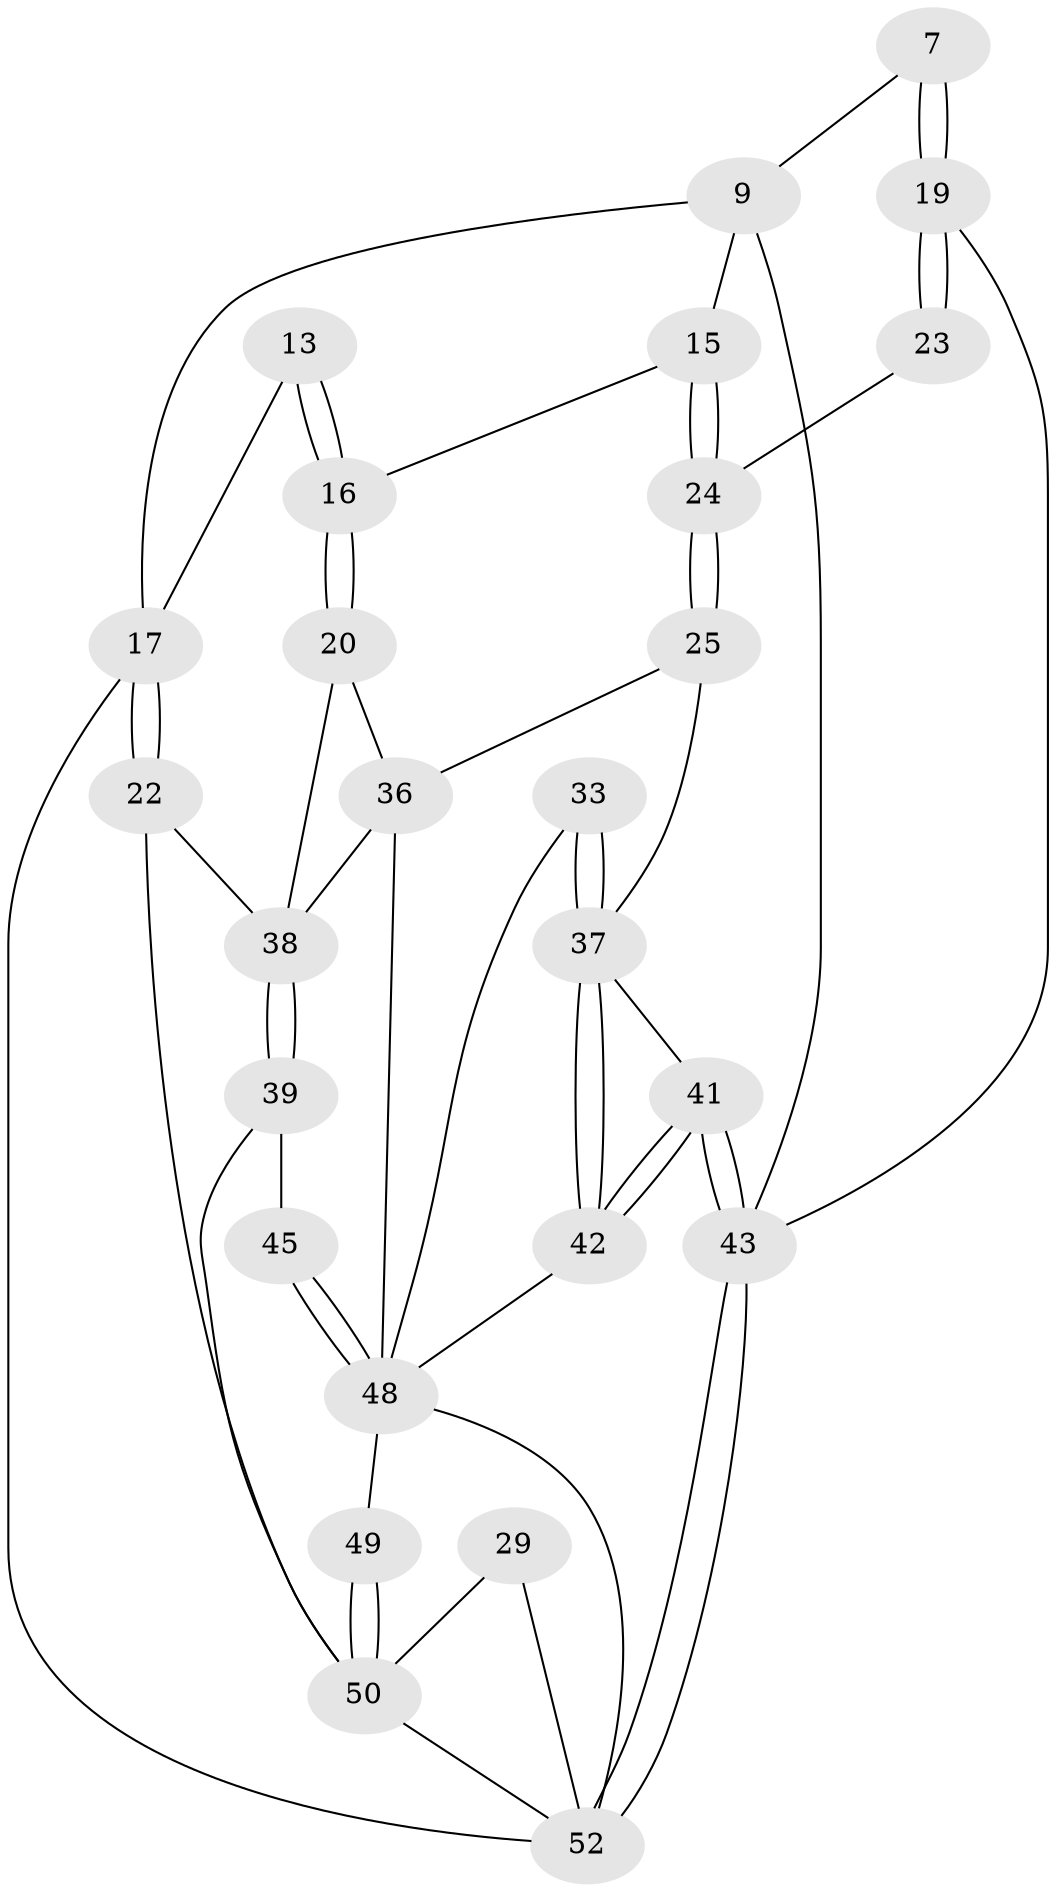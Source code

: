 // original degree distribution, {3: 0.038461538461538464, 4: 0.21153846153846154, 6: 0.17307692307692307, 5: 0.5769230769230769}
// Generated by graph-tools (version 1.1) at 2025/06/03/04/25 22:06:00]
// undirected, 26 vertices, 57 edges
graph export_dot {
graph [start="1"]
  node [color=gray90,style=filled];
  7 [pos="+0.674663928244096+0.15942536858282644",super="+1"];
  9 [pos="+0.5803798185533792+0",super="+8"];
  13 [pos="+0.4361425786838203+0.1273441156174804"];
  15 [pos="+0.48071791213022796+0.2629024793803849"];
  16 [pos="+0.47664684247224176+0.2635371344960814"];
  17 [pos="+0.06835203990083905+0.22590912959013587",super="+14"];
  19 [pos="+0.7215004273194828+0.17248889271331008",super="+3"];
  20 [pos="+0.4144552679044522+0.3385481110352931"];
  22 [pos="+0.2581842627364358+0.4002275690006075"];
  23 [pos="+0.8111930663556629+0.34649381125742534"];
  24 [pos="+0.753536068410331+0.4137886960662558"];
  25 [pos="+0.7484620806684406+0.45575330568828415"];
  29 [pos="+0+0.6990425071194422"];
  33 [pos="+0.7990946104435395+0.6712194685171696"];
  36 [pos="+0.6026624261347528+0.6182085473905008",super="+26"];
  37 [pos="+0.9800495562677656+0.6886426960453882",super="+31+32"];
  38 [pos="+0.36888868407141046+0.6028794718764753",super="+21"];
  39 [pos="+0.3666177485929416+0.6922086357465094"];
  41 [pos="+1+0.7477789365615733",super="+30"];
  42 [pos="+1+0.7526584763115711"];
  43 [pos="+1+1",super="+6"];
  45 [pos="+0.6117479884969966+0.7265896331389045"];
  48 [pos="+0.5794634029312945+0.8511988340894532",super="+47+46+35"];
  49 [pos="+0.34070793908678754+0.8948918195334991"];
  50 [pos="+0.26168909410678026+1",super="+28+27+40"];
  52 [pos="+0.7259612373651536+1",super="+51+44"];
  7 -- 19 [weight=2];
  7 -- 19;
  7 -- 9;
  9 -- 43;
  9 -- 17;
  9 -- 15;
  13 -- 16;
  13 -- 16;
  13 -- 17 [weight=2];
  15 -- 16;
  15 -- 24;
  15 -- 24;
  16 -- 20;
  16 -- 20;
  17 -- 22;
  17 -- 22;
  17 -- 52 [weight=2];
  19 -- 23 [weight=2];
  19 -- 23;
  19 -- 43;
  20 -- 36;
  20 -- 38;
  22 -- 50;
  22 -- 38;
  23 -- 24;
  24 -- 25;
  24 -- 25;
  25 -- 37;
  25 -- 36;
  29 -- 50;
  29 -- 52 [weight=2];
  33 -- 37 [weight=2];
  33 -- 37;
  33 -- 48;
  36 -- 38;
  36 -- 48;
  37 -- 42;
  37 -- 42;
  37 -- 41;
  38 -- 39;
  38 -- 39;
  39 -- 45;
  39 -- 50;
  41 -- 42;
  41 -- 42;
  41 -- 43 [weight=2];
  41 -- 43;
  42 -- 48;
  43 -- 52 [weight=3];
  43 -- 52;
  45 -- 48 [weight=2];
  45 -- 48;
  48 -- 49;
  48 -- 52;
  49 -- 50 [weight=2];
  49 -- 50;
  50 -- 52;
}
